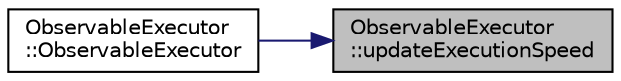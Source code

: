digraph "ObservableExecutor::updateExecutionSpeed"
{
 // LATEX_PDF_SIZE
  edge [fontname="Helvetica",fontsize="10",labelfontname="Helvetica",labelfontsize="10"];
  node [fontname="Helvetica",fontsize="10",shape=record];
  rankdir="RL";
  Node1 [label="ObservableExecutor\l::updateExecutionSpeed",height=0.2,width=0.4,color="black", fillcolor="grey75", style="filled", fontcolor="black",tooltip=" "];
  Node1 -> Node2 [dir="back",color="midnightblue",fontsize="10",style="solid",fontname="Helvetica"];
  Node2 [label="ObservableExecutor\l::ObservableExecutor",height=0.2,width=0.4,color="black", fillcolor="white", style="filled",URL="$class_observable_executor.html#a47a1fa9f25d62242748c922fb8b51ecc",tooltip=" "];
}
